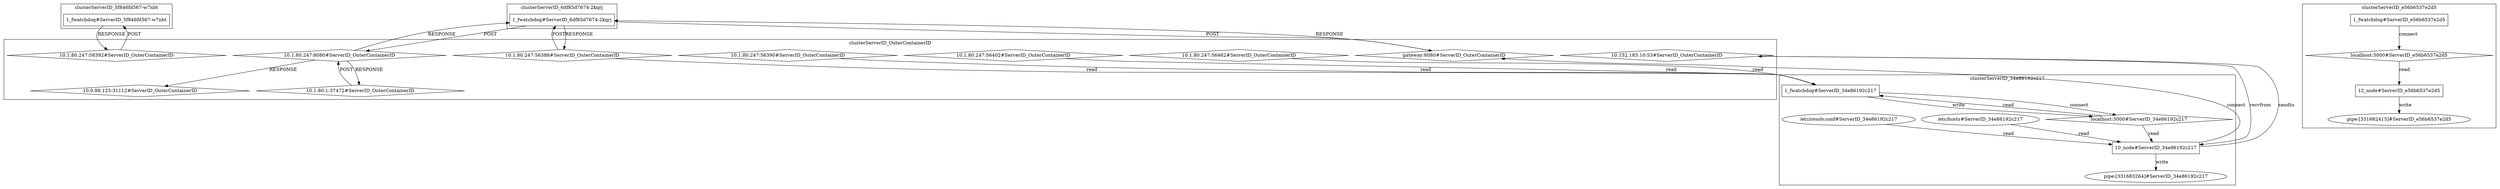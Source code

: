 digraph G {
	"10.1.80.247:58392#ServerID_OuterContainerID"->"1_fwatchdog#ServerID_5f846fd567-w7nbt"[ label="POST" ];
	"10.1.80.247:56388#ServerID_OuterContainerID"->"1_fwatchdog#ServerID_6df85d7674-2kqrj"[ label="POST" ];
	"1_fwatchdog#ServerID_6df85d7674-2kqrj"->"10.1.80.247:8080#ServerID_OuterContainerID"[ label="POST" ];
	"1_fwatchdog#ServerID_5f846fd567-w7nbt"->"10.1.80.247:58392#ServerID_OuterContainerID"[ label="RESPONSE" ];
	"1_fwatchdog#ServerID_6df85d7674-2kqrj"->"10.1.80.247:56388#ServerID_OuterContainerID"[ label="RESPONSE" ];
	"10.1.80.247:8080#ServerID_OuterContainerID"->"1_fwatchdog#ServerID_6df85d7674-2kqrj"[ label="RESPONSE" ];
	"gateway:8080#ServerID_OuterContainerID"->"1_fwatchdog#ServerID_6df85d7674-2kqrj"[ label="RESPONSE" ];
	"1_fwatchdog#ServerID_6df85d7674-2kqrj"->"gateway:8080#ServerID_OuterContainerID"[ label="POST" ];
	"1_fwatchdog#ServerID_34e86192c217"->"localhost:3000#ServerID_34e86192c217"[ label="connect" ];
	"localhost:3000#ServerID_34e86192c217"->"1_fwatchdog#ServerID_34e86192c217"[ label="read" ];
	"1_fwatchdog#ServerID_34e86192c217"->"localhost:3000#ServerID_34e86192c217"[ label="write" ];
	"10.1.80.247:56390#ServerID_OuterContainerID"->"1_fwatchdog#ServerID_34e86192c217"[ label="read" ];
	"10.1.80.247:56388#ServerID_OuterContainerID"->"1_fwatchdog#ServerID_34e86192c217"[ label="read" ];
	"10.1.80.247:56402#ServerID_OuterContainerID"->"1_fwatchdog#ServerID_34e86192c217"[ label="read" ];
	"10_node#ServerID_34e86192c217"->"pipe:[331683264]#ServerID_34e86192c217"[ label="write" ];
	"localhost:3000#ServerID_34e86192c217"->"10_node#ServerID_34e86192c217"[ label="read" ];
	"10_node#ServerID_34e86192c217"->"10.152.183.10:53#ServerID_OuterContainerID"[ label="sendto" ];
	"/etc/hosts#ServerID_34e86192c217"->"10_node#ServerID_34e86192c217"[ label="read" ];
	"/etc/resolv.conf#ServerID_34e86192c217"->"10_node#ServerID_34e86192c217"[ label="read" ];
	"10.152.183.10:53#ServerID_OuterContainerID"->"10_node#ServerID_34e86192c217"[ label="recvfrom" ];
	"10_node#ServerID_34e86192c217"->"gateway:8080#ServerID_OuterContainerID"[ label="connect" ];
	"1_fwatchdog#ServerID_e56b6537e2d5"->"localhost:3000#ServerID_e56b6537e2d5"[ label="connect" ];
	"12_node#ServerID_e56b6537e2d5"->"pipe:[331682415]#ServerID_e56b6537e2d5"[ label="write" ];
	"10.1.80.247:56462#ServerID_OuterContainerID"->"1_fwatchdog#ServerID_34e86192c217"[ label="read" ];
	"localhost:3000#ServerID_e56b6537e2d5"->"12_node#ServerID_e56b6537e2d5"[ label="read" ];
	"10.1.80.1:37472#ServerID_OuterContainerID"->"10.1.80.247:8080#ServerID_OuterContainerID"[ label="POST" ];
	"10.1.80.247:8080#ServerID_OuterContainerID"->"10.1.80.1:37472#ServerID_OuterContainerID"[ label="RESPONSE" ];
	"10.1.80.247:8080#ServerID_OuterContainerID"->"10.0.88.125:31112#ServerID_OuterContainerID"[ label="RESPONSE" ];
	subgraph "clusterServerID_34e86192c217" {
	label="clusterServerID_34e86192c217";
	"/etc/hosts#ServerID_34e86192c217" [ shape=ellipse ];
	"/etc/resolv.conf#ServerID_34e86192c217" [ shape=ellipse ];
	"10_node#ServerID_34e86192c217" [ shape=box ];
	"1_fwatchdog#ServerID_34e86192c217" [ shape=box ];
	"localhost:3000#ServerID_34e86192c217" [ shape=diamond ];
	"pipe:[331683264]#ServerID_34e86192c217" [ shape=ellipse ];

}
;
	subgraph "clusterServerID_5f846fd567-w7nbt" {
	label="clusterServerID_5f846fd567-w7nbt";
	"1_fwatchdog#ServerID_5f846fd567-w7nbt" [ shape=box ];

}
;
	subgraph "clusterServerID_6df85d7674-2kqrj" {
	label="clusterServerID_6df85d7674-2kqrj";
	"1_fwatchdog#ServerID_6df85d7674-2kqrj" [ shape=box ];

}
;
	subgraph "clusterServerID_OuterContainerID" {
	label="clusterServerID_OuterContainerID";
	"10.0.88.125:31112#ServerID_OuterContainerID" [ shape=diamond ];
	"10.1.80.1:37472#ServerID_OuterContainerID" [ shape=diamond ];
	"10.1.80.247:56388#ServerID_OuterContainerID" [ shape=diamond ];
	"10.1.80.247:56390#ServerID_OuterContainerID" [ shape=diamond ];
	"10.1.80.247:56402#ServerID_OuterContainerID" [ shape=diamond ];
	"10.1.80.247:56462#ServerID_OuterContainerID" [ shape=diamond ];
	"10.1.80.247:58392#ServerID_OuterContainerID" [ shape=diamond ];
	"10.1.80.247:8080#ServerID_OuterContainerID" [ shape=diamond ];
	"10.152.183.10:53#ServerID_OuterContainerID" [ shape=diamond ];
	"gateway:8080#ServerID_OuterContainerID" [ shape=diamond ];

}
;
	subgraph "clusterServerID_e56b6537e2d5" {
	label="clusterServerID_e56b6537e2d5";
	"12_node#ServerID_e56b6537e2d5" [ shape=box ];
	"1_fwatchdog#ServerID_e56b6537e2d5" [ shape=box ];
	"localhost:3000#ServerID_e56b6537e2d5" [ shape=diamond ];
	"pipe:[331682415]#ServerID_e56b6537e2d5" [ shape=ellipse ];

}
;

}
